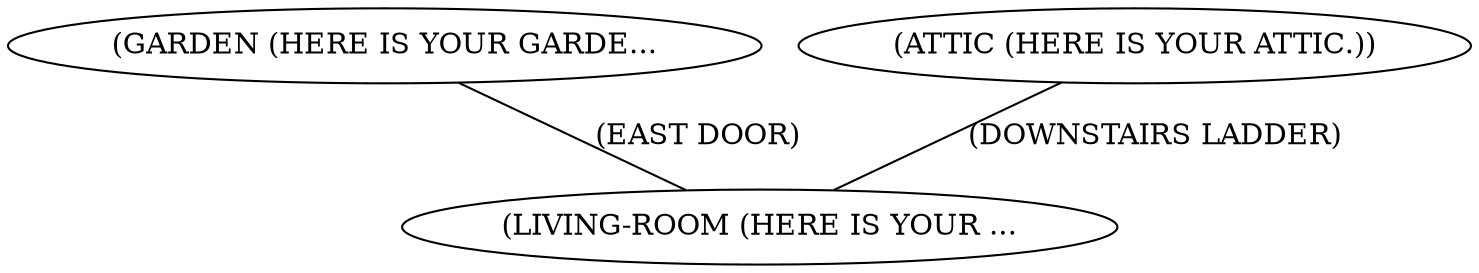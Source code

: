 graph{
LIVING_ROOM[label="(LIVING-ROOM (HERE IS YOUR ..."];
GARDEN[label="(GARDEN (HERE IS YOUR GARDE..."];
ATTIC[label="(ATTIC (HERE IS YOUR ATTIC.))"];
GARDEN--LIVING_ROOM[label="(EAST DOOR)"];
ATTIC--LIVING_ROOM[label="(DOWNSTAIRS LADDER)"];}